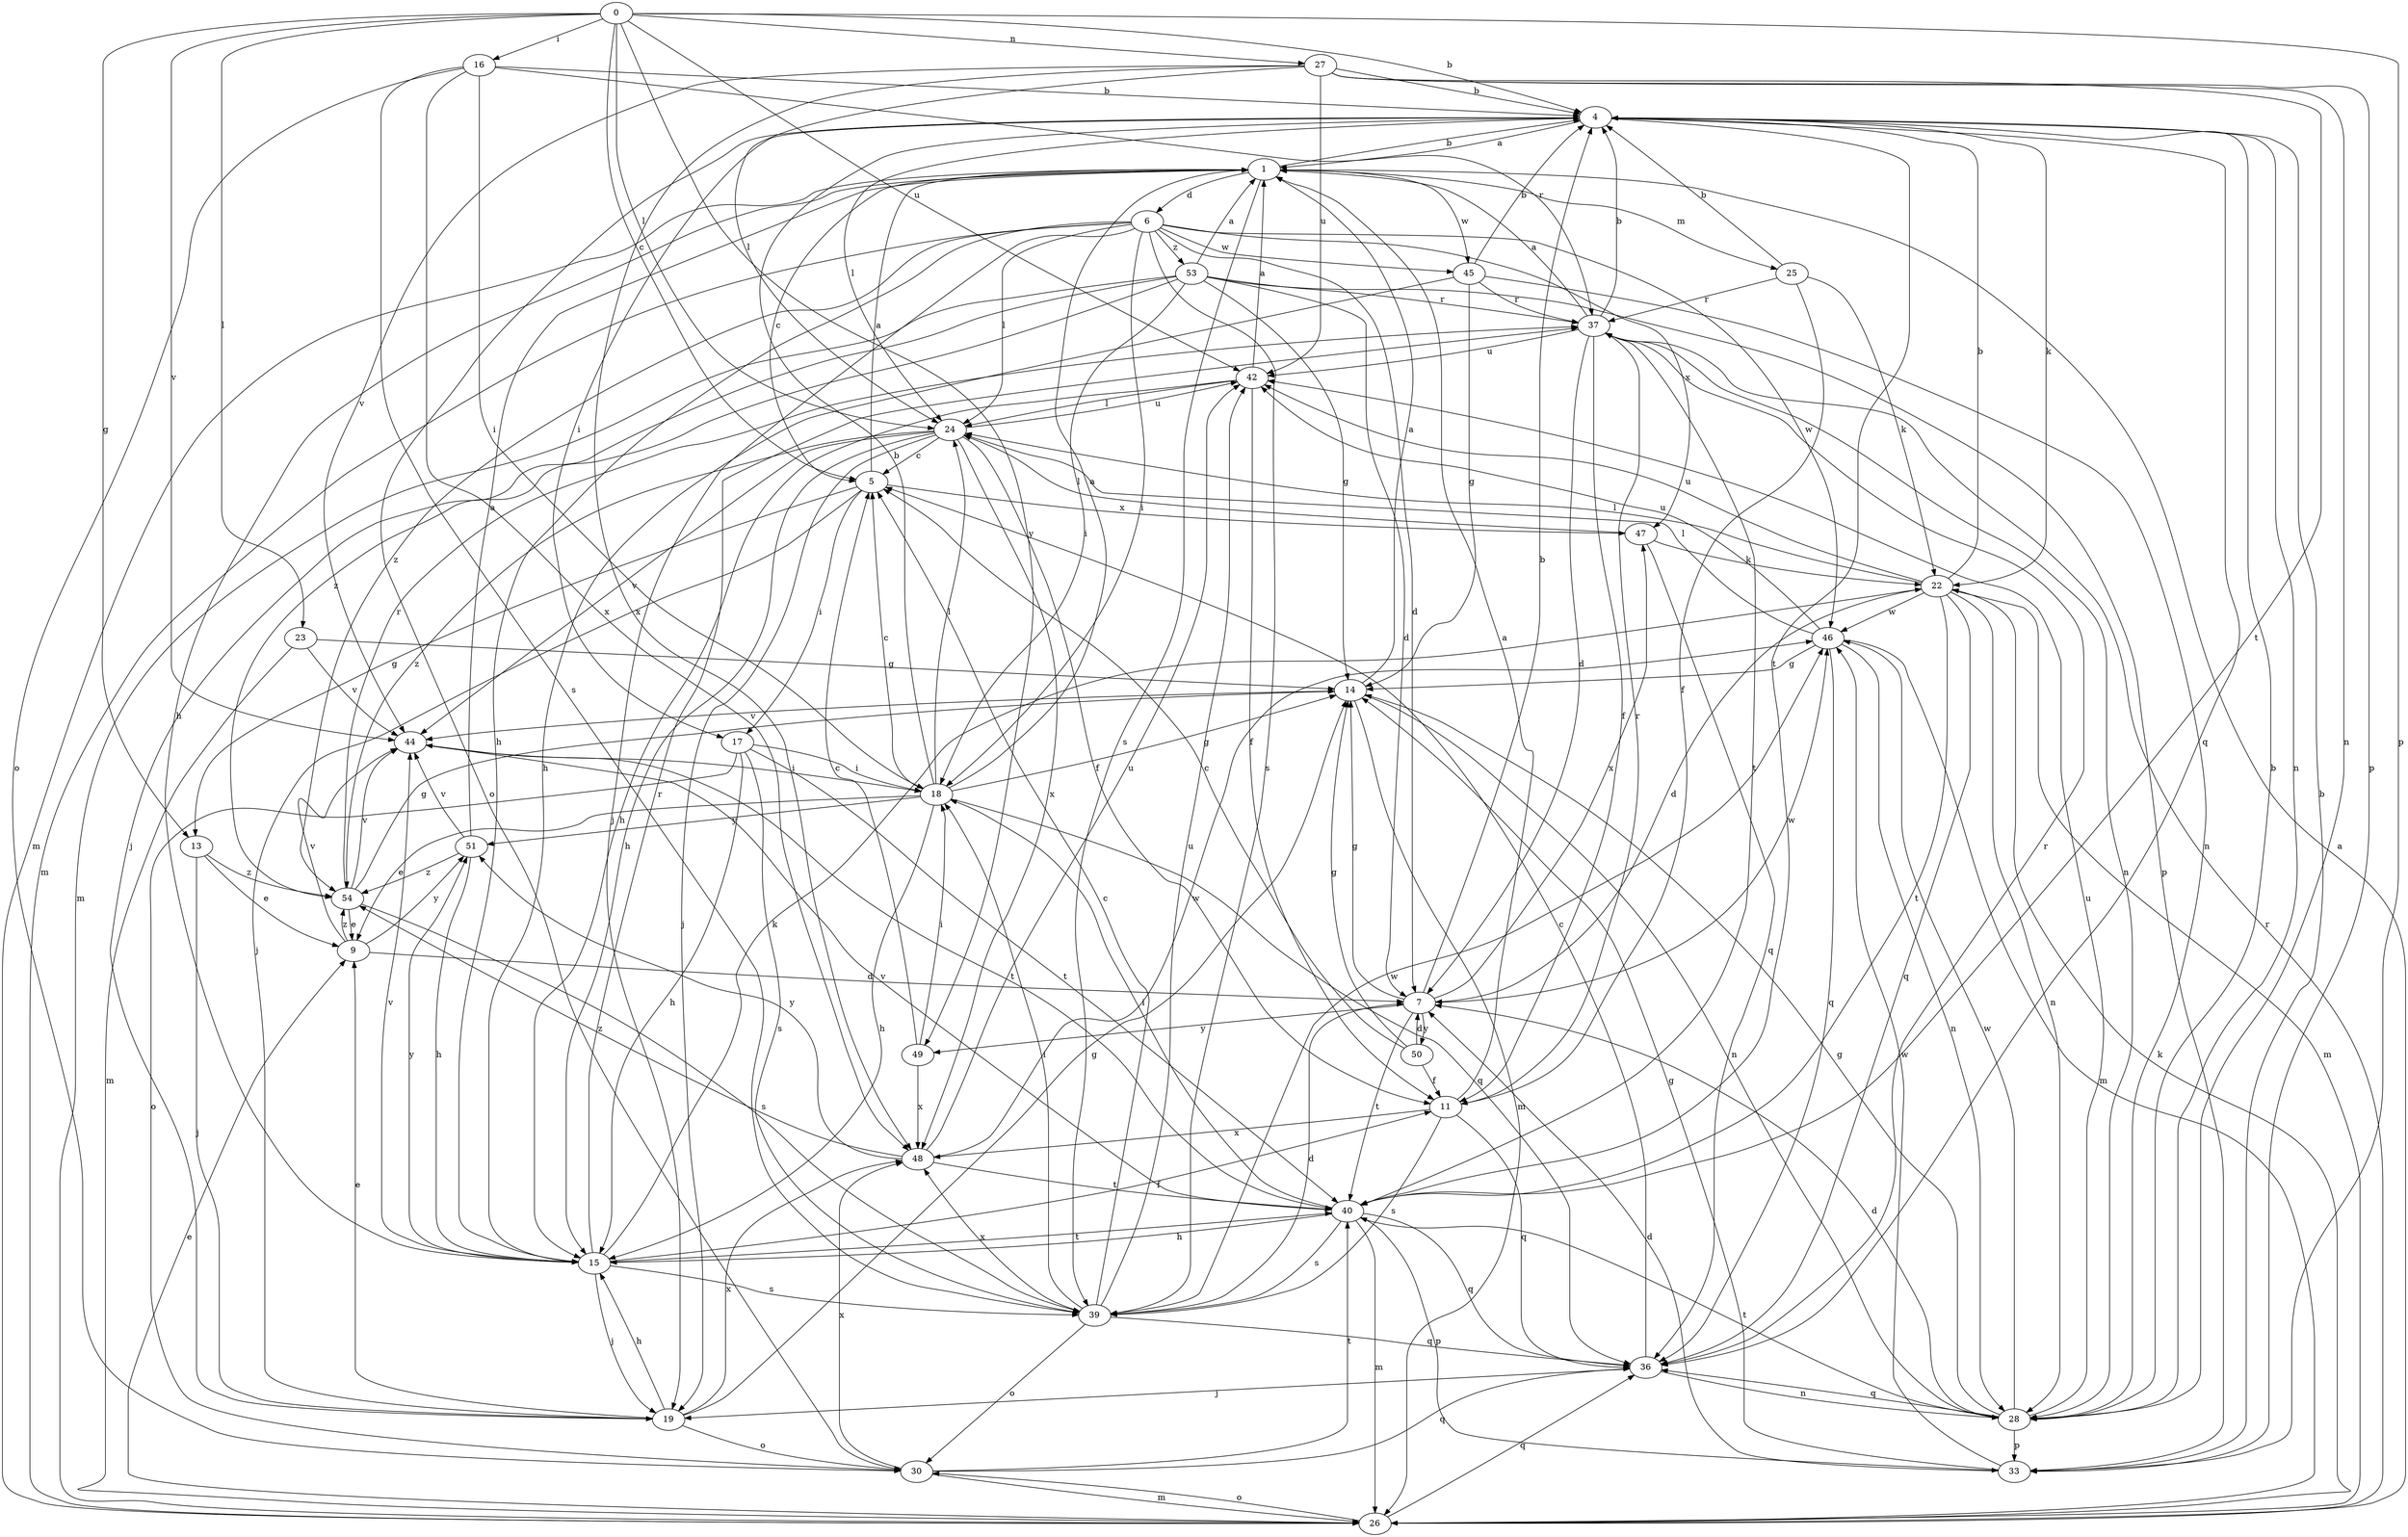 strict digraph  {
0;
1;
4;
5;
6;
7;
9;
11;
13;
14;
15;
16;
17;
18;
19;
22;
23;
24;
25;
26;
27;
28;
30;
33;
36;
37;
39;
40;
42;
44;
45;
46;
47;
48;
49;
50;
51;
53;
54;
0 -> 4  [label=b];
0 -> 5  [label=c];
0 -> 13  [label=g];
0 -> 16  [label=i];
0 -> 23  [label=l];
0 -> 24  [label=l];
0 -> 27  [label=n];
0 -> 33  [label=p];
0 -> 42  [label=u];
0 -> 44  [label=v];
0 -> 49  [label=y];
1 -> 4  [label=b];
1 -> 5  [label=c];
1 -> 6  [label=d];
1 -> 15  [label=h];
1 -> 25  [label=m];
1 -> 26  [label=m];
1 -> 39  [label=s];
1 -> 45  [label=w];
4 -> 1  [label=a];
4 -> 17  [label=i];
4 -> 22  [label=k];
4 -> 24  [label=l];
4 -> 28  [label=n];
4 -> 30  [label=o];
4 -> 36  [label=q];
4 -> 40  [label=t];
5 -> 1  [label=a];
5 -> 13  [label=g];
5 -> 17  [label=i];
5 -> 19  [label=j];
5 -> 47  [label=x];
6 -> 7  [label=d];
6 -> 15  [label=h];
6 -> 18  [label=i];
6 -> 19  [label=j];
6 -> 24  [label=l];
6 -> 26  [label=m];
6 -> 39  [label=s];
6 -> 45  [label=w];
6 -> 46  [label=w];
6 -> 47  [label=x];
6 -> 53  [label=z];
6 -> 54  [label=z];
7 -> 4  [label=b];
7 -> 14  [label=g];
7 -> 40  [label=t];
7 -> 46  [label=w];
7 -> 47  [label=x];
7 -> 49  [label=y];
7 -> 50  [label=y];
9 -> 7  [label=d];
9 -> 44  [label=v];
9 -> 51  [label=y];
9 -> 54  [label=z];
11 -> 1  [label=a];
11 -> 36  [label=q];
11 -> 37  [label=r];
11 -> 39  [label=s];
11 -> 48  [label=x];
13 -> 9  [label=e];
13 -> 19  [label=j];
13 -> 54  [label=z];
14 -> 1  [label=a];
14 -> 26  [label=m];
14 -> 28  [label=n];
14 -> 44  [label=v];
15 -> 11  [label=f];
15 -> 19  [label=j];
15 -> 22  [label=k];
15 -> 37  [label=r];
15 -> 39  [label=s];
15 -> 40  [label=t];
15 -> 44  [label=v];
15 -> 51  [label=y];
16 -> 4  [label=b];
16 -> 18  [label=i];
16 -> 30  [label=o];
16 -> 37  [label=r];
16 -> 39  [label=s];
16 -> 48  [label=x];
17 -> 15  [label=h];
17 -> 18  [label=i];
17 -> 30  [label=o];
17 -> 39  [label=s];
17 -> 40  [label=t];
18 -> 1  [label=a];
18 -> 4  [label=b];
18 -> 5  [label=c];
18 -> 9  [label=e];
18 -> 14  [label=g];
18 -> 15  [label=h];
18 -> 24  [label=l];
18 -> 36  [label=q];
18 -> 51  [label=y];
19 -> 9  [label=e];
19 -> 14  [label=g];
19 -> 15  [label=h];
19 -> 30  [label=o];
19 -> 48  [label=x];
22 -> 4  [label=b];
22 -> 7  [label=d];
22 -> 24  [label=l];
22 -> 26  [label=m];
22 -> 28  [label=n];
22 -> 36  [label=q];
22 -> 40  [label=t];
22 -> 42  [label=u];
22 -> 46  [label=w];
23 -> 14  [label=g];
23 -> 26  [label=m];
23 -> 44  [label=v];
24 -> 5  [label=c];
24 -> 11  [label=f];
24 -> 15  [label=h];
24 -> 19  [label=j];
24 -> 42  [label=u];
24 -> 44  [label=v];
24 -> 48  [label=x];
24 -> 54  [label=z];
25 -> 4  [label=b];
25 -> 11  [label=f];
25 -> 22  [label=k];
25 -> 37  [label=r];
26 -> 1  [label=a];
26 -> 9  [label=e];
26 -> 22  [label=k];
26 -> 30  [label=o];
26 -> 36  [label=q];
26 -> 37  [label=r];
27 -> 4  [label=b];
27 -> 24  [label=l];
27 -> 28  [label=n];
27 -> 33  [label=p];
27 -> 40  [label=t];
27 -> 42  [label=u];
27 -> 44  [label=v];
27 -> 48  [label=x];
28 -> 4  [label=b];
28 -> 7  [label=d];
28 -> 14  [label=g];
28 -> 33  [label=p];
28 -> 36  [label=q];
28 -> 40  [label=t];
28 -> 42  [label=u];
28 -> 46  [label=w];
30 -> 26  [label=m];
30 -> 36  [label=q];
30 -> 40  [label=t];
30 -> 48  [label=x];
33 -> 4  [label=b];
33 -> 7  [label=d];
33 -> 14  [label=g];
33 -> 46  [label=w];
36 -> 5  [label=c];
36 -> 19  [label=j];
36 -> 28  [label=n];
36 -> 37  [label=r];
37 -> 1  [label=a];
37 -> 4  [label=b];
37 -> 7  [label=d];
37 -> 11  [label=f];
37 -> 28  [label=n];
37 -> 40  [label=t];
37 -> 42  [label=u];
39 -> 5  [label=c];
39 -> 7  [label=d];
39 -> 18  [label=i];
39 -> 30  [label=o];
39 -> 36  [label=q];
39 -> 42  [label=u];
39 -> 46  [label=w];
39 -> 48  [label=x];
40 -> 15  [label=h];
40 -> 18  [label=i];
40 -> 26  [label=m];
40 -> 33  [label=p];
40 -> 36  [label=q];
40 -> 39  [label=s];
40 -> 44  [label=v];
42 -> 1  [label=a];
42 -> 11  [label=f];
42 -> 15  [label=h];
42 -> 24  [label=l];
44 -> 18  [label=i];
44 -> 40  [label=t];
45 -> 4  [label=b];
45 -> 14  [label=g];
45 -> 15  [label=h];
45 -> 28  [label=n];
45 -> 37  [label=r];
46 -> 14  [label=g];
46 -> 24  [label=l];
46 -> 26  [label=m];
46 -> 28  [label=n];
46 -> 36  [label=q];
46 -> 42  [label=u];
47 -> 22  [label=k];
47 -> 24  [label=l];
47 -> 36  [label=q];
48 -> 40  [label=t];
48 -> 42  [label=u];
48 -> 46  [label=w];
48 -> 51  [label=y];
48 -> 54  [label=z];
49 -> 5  [label=c];
49 -> 18  [label=i];
49 -> 48  [label=x];
50 -> 5  [label=c];
50 -> 7  [label=d];
50 -> 11  [label=f];
50 -> 14  [label=g];
51 -> 1  [label=a];
51 -> 15  [label=h];
51 -> 44  [label=v];
51 -> 54  [label=z];
53 -> 1  [label=a];
53 -> 7  [label=d];
53 -> 14  [label=g];
53 -> 18  [label=i];
53 -> 19  [label=j];
53 -> 26  [label=m];
53 -> 33  [label=p];
53 -> 37  [label=r];
53 -> 54  [label=z];
54 -> 9  [label=e];
54 -> 14  [label=g];
54 -> 37  [label=r];
54 -> 39  [label=s];
54 -> 44  [label=v];
}
